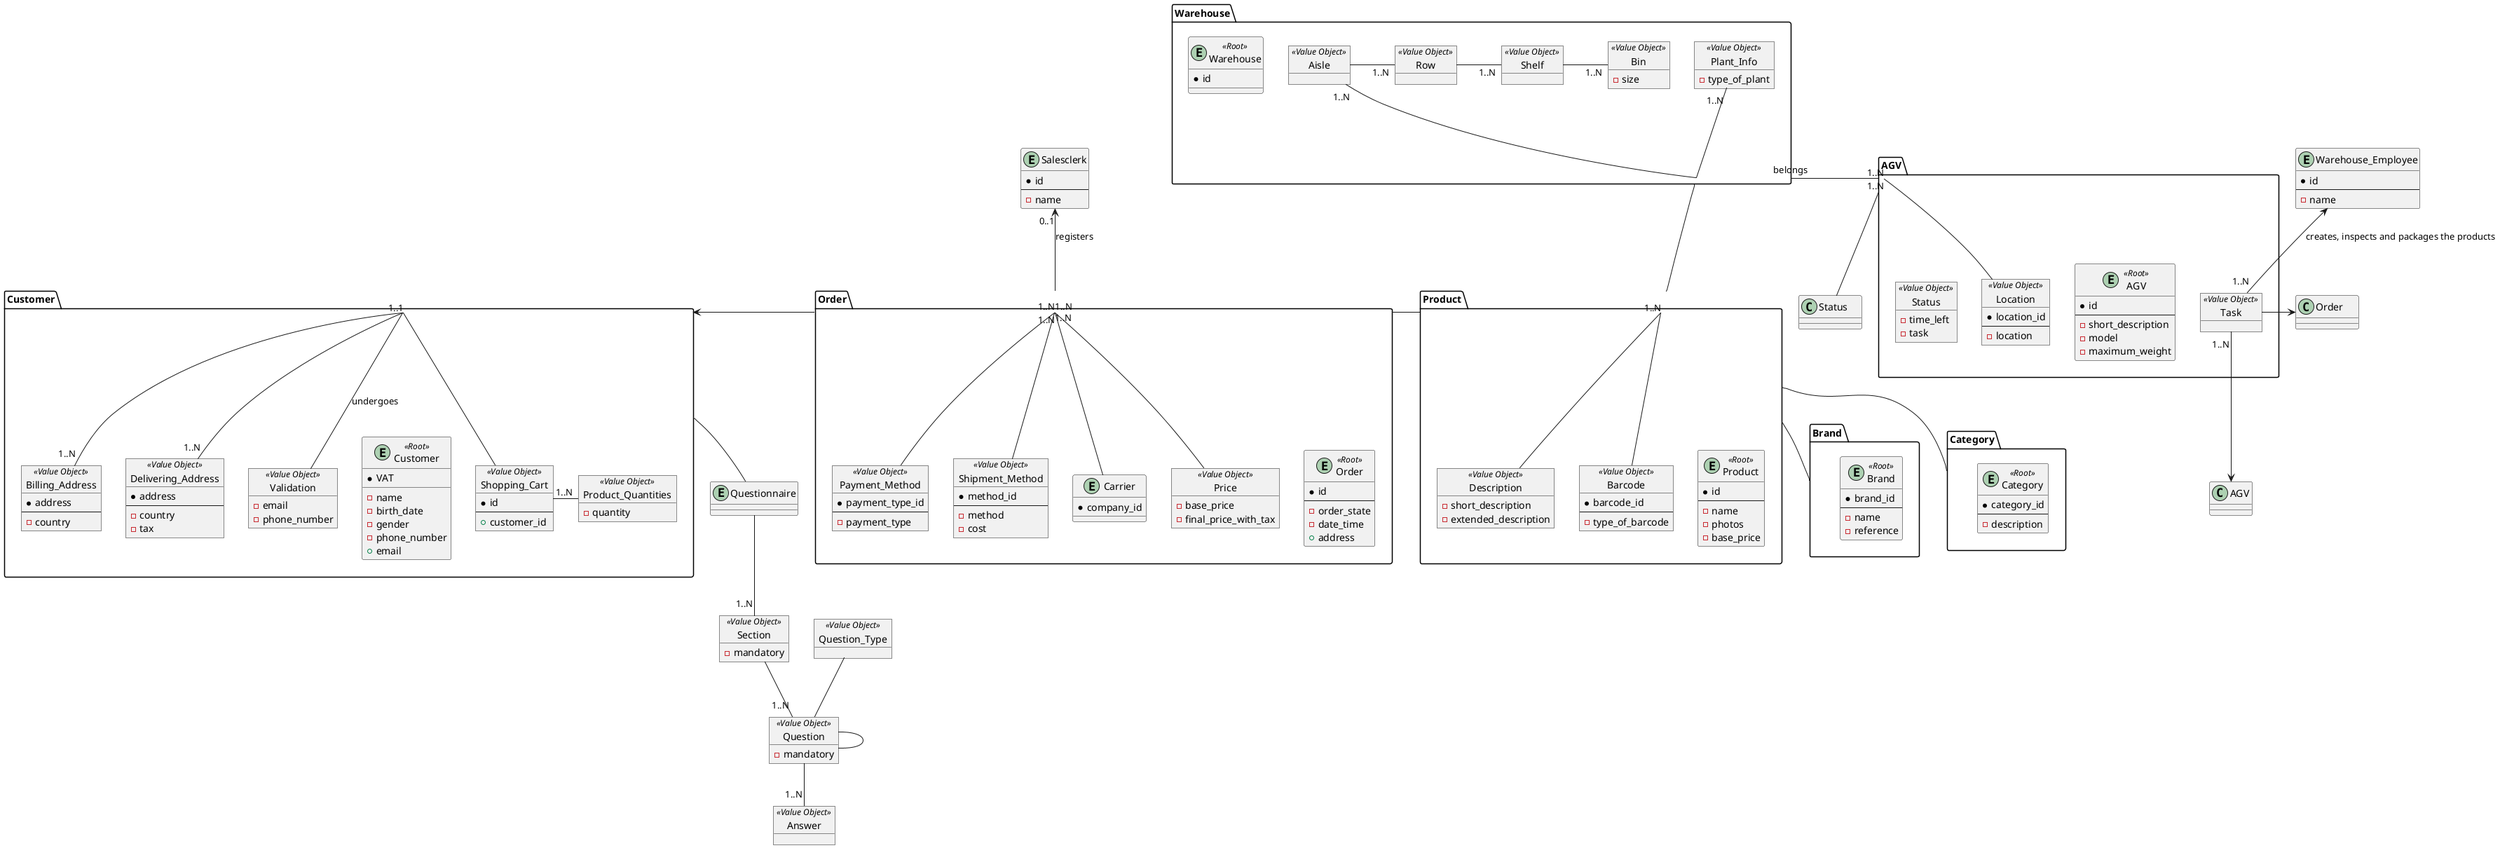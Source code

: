 @startuml
'https://plantuml.com/object-diagram

'Product'
package Product as Product{

Entity Product <<Root>>{
*id
--
-name
-photos
-base_price
}

object Description <<Value Object>>{
-short_description
-extended_description
}

object Barcode <<Value Object>>{
*barcode_id
--
-type_of_barcode
}

}

'-----------------------------------------'

'Brand'
package Brand as Brand{
Entity Brand <<Root>>{
*brand_id
--
-name
-reference
}

}

'-----------------------------------------'

'Category'

package Category as Category{

Entity Category <<Root>>{
*category_id
--
-description
}

}

'-----------------------------------------'

'WareHouse'
package Warehouse as Warehouse{

object Plant_Info<<Value Object>>{
-type_of_plant
}
Entity Warehouse <<Root>>{
*id
}

object Aisle<<Value Object>>{
}

object Row<<Value Object>>{
}

object Shelf<<Value Object>>{
}

object Bin<<Value Object>>{
-size
}

}

'-----------------------------------------'

'Customer'
package Customer as Customer{

Entity Customer <<Root>>{
*VAT
__
-name
-birth_date
-gender
-phone_number
+email
}

object Billing_Address <<Value Object>>{
*address
--
-country
}

object Delivering_Address <<Value Object>>{
*address
--
-country
-tax
}

object Validation<<Value Object>>{
 -email
 -phone_number
 }

object Shopping_Cart<<Value Object>>{
  *id
  --
  +customer_id
}

object Product_Quantities<<Value Object>>{
 -quantity
 }

}

'-----------------------------------------'

'Order'
package Order as Order{
Entity Order <<Root>>{
*id
--
-order_state
-date_time
+address
}

object Payment_Method<<Value Object>>{
*payment_type_id
--
-payment_type
}

object Shipment_Method<<Value Object>>{
*method_id
--
-method
-cost
}

Entity Carrier {
 *company_id
}

object Price <<Value Object>>{
  -base_price
  -final_price_with_tax
}

}

'-----------------------------------------'


Entity Salesclerk{
*id
--
-name
}

'AGV'
package AGV as AGV{
Entity AGV <<Root>>{
*id
--
-short_description
-model
-maximum_weight
}

object Location<<Value Object>>{
*location_id
--
-location
}

object Status<<Value Object>>{
-time_left
-task
}

object Task<<Value Object>>{

}

}

'-----------------------------------------'


Entity Warehouse_Employee {
*id
--
-name
}



Entity Questionnaire {

}

object Section<<Value Object>> {
-mandatory
}

object Question<<Value Object>> {
-mandatory
}

object Question_Type<<Value Object>> {

}
object Answer<<Value Object>> {

}

Order -- Price
Product -- Description
Product "1..N" -- Category
Product -- Barcode
Product -- Brand
Customer -- "1..N" Billing_Address
Customer -- "1..N" Delivering_Address
Customer <- "1..N" Order
Product - "1..N" Order
Order -- Shipment_Method
Shopping_Cart - "1..N" Product_Quantities
Shopping_Cart -- "1..1" Customer
Order -- Payment_Method
Customer -- Validation : undergoes
Salesclerk "0..1" <-- "1..N" Order : registers
Warehouse -right- "1..N" Aisle : \t
Aisle -right- "1..N" Row : \t
Row -right- "1..N" Shelf : \t
Shelf -right- "1..N" Bin : \t
Plant_Info "1..N" -- Warehouse: \t
AGV "1..N" -- Location : \t
AGV -- Status\t
AGV "1..N" -right- Warehouse : \t belongs \t
Task "1..N" --> AGV\t
Task -> Order\t
Warehouse_Employee <-- "1..N" Task : creates, inspects and packages the products
Order "1..N" -- Carrier
Questionnaire -down- "1..N" Section
Section -- "1..N" Question : \t
Question -- "1..N" Answer
Question - Question
Question_Type -- Question
Customer -- Questionnaire
Warehouse -- Product
@enduml